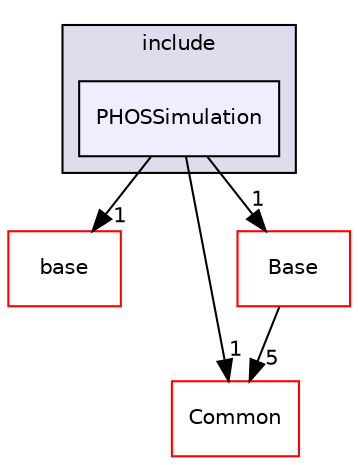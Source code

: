 digraph "/home/travis/build/AliceO2Group/AliceO2/Detectors/PHOS/simulation/include/PHOSSimulation" {
  bgcolor=transparent;
  compound=true
  node [ fontsize="10", fontname="Helvetica"];
  edge [ labelfontsize="10", labelfontname="Helvetica"];
  subgraph clusterdir_a3ab2a46c8d9ae8abe901048b5095b9f {
    graph [ bgcolor="#ddddee", pencolor="black", label="include" fontname="Helvetica", fontsize="10", URL="dir_a3ab2a46c8d9ae8abe901048b5095b9f.html"]
  dir_2ee63cb02d4d26656f90dc0bda9a1f77 [shape=box, label="PHOSSimulation", style="filled", fillcolor="#eeeeff", pencolor="black", URL="dir_2ee63cb02d4d26656f90dc0bda9a1f77.html"];
  }
  dir_fa21b46838f21636bfdcc60e4853f0ed [shape=box label="base" color="red" URL="dir_fa21b46838f21636bfdcc60e4853f0ed.html"];
  dir_4ab6b4cc6a7edbff49100e9123df213f [shape=box label="Common" color="red" URL="dir_4ab6b4cc6a7edbff49100e9123df213f.html"];
  dir_37c90836491b695b472bf98d1be8336b [shape=box label="Base" color="red" URL="dir_37c90836491b695b472bf98d1be8336b.html"];
  dir_2ee63cb02d4d26656f90dc0bda9a1f77->dir_fa21b46838f21636bfdcc60e4853f0ed [headlabel="1", labeldistance=1.5 headhref="dir_000120_000161.html"];
  dir_2ee63cb02d4d26656f90dc0bda9a1f77->dir_4ab6b4cc6a7edbff49100e9123df213f [headlabel="1", labeldistance=1.5 headhref="dir_000120_000016.html"];
  dir_2ee63cb02d4d26656f90dc0bda9a1f77->dir_37c90836491b695b472bf98d1be8336b [headlabel="1", labeldistance=1.5 headhref="dir_000120_000099.html"];
  dir_37c90836491b695b472bf98d1be8336b->dir_4ab6b4cc6a7edbff49100e9123df213f [headlabel="5", labeldistance=1.5 headhref="dir_000099_000016.html"];
}
